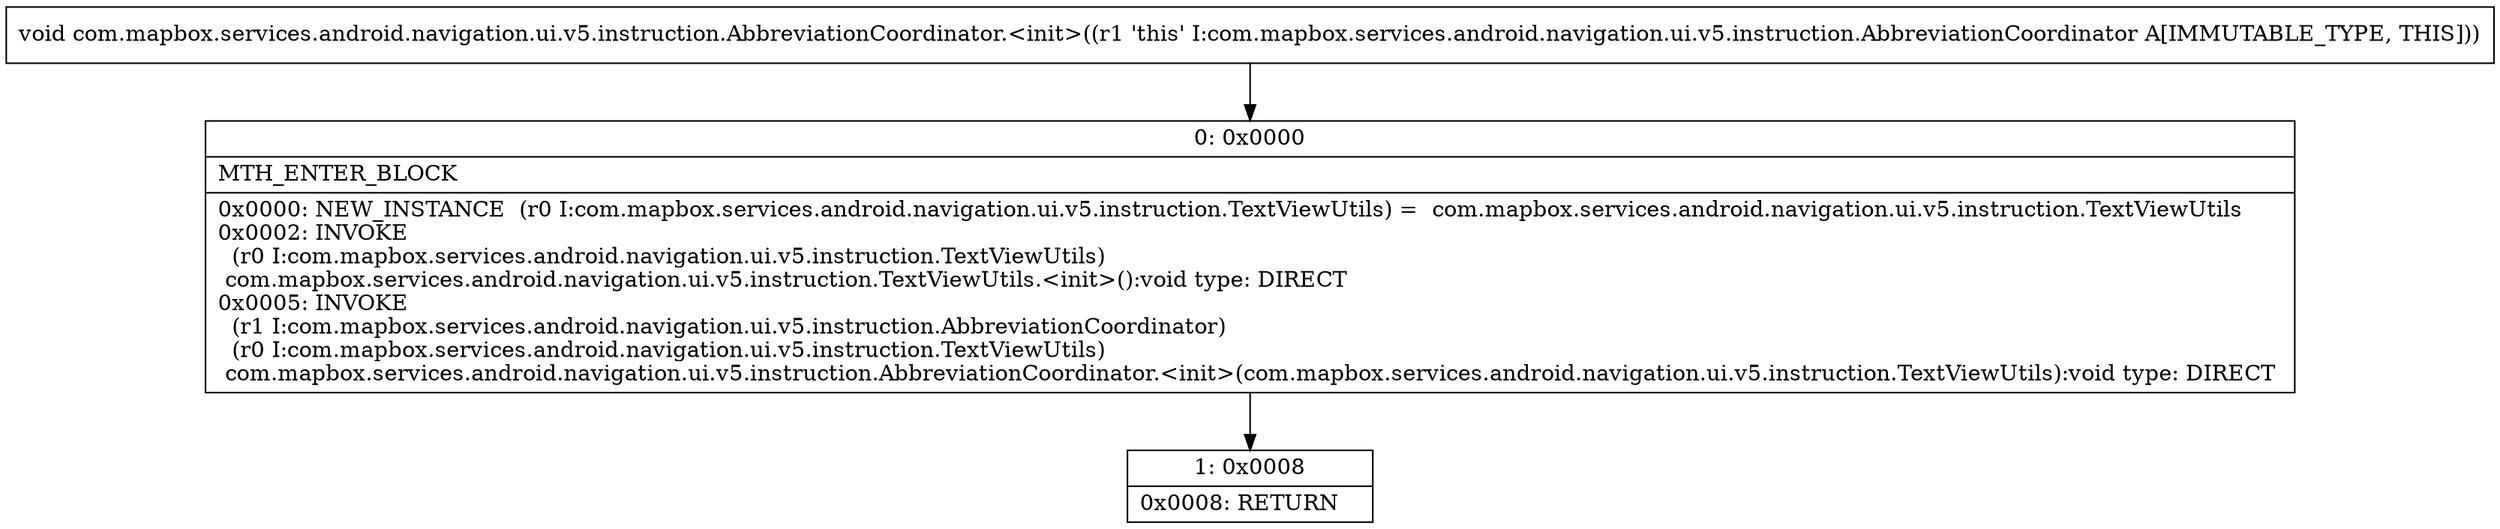 digraph "CFG forcom.mapbox.services.android.navigation.ui.v5.instruction.AbbreviationCoordinator.\<init\>()V" {
Node_0 [shape=record,label="{0\:\ 0x0000|MTH_ENTER_BLOCK\l|0x0000: NEW_INSTANCE  (r0 I:com.mapbox.services.android.navigation.ui.v5.instruction.TextViewUtils) =  com.mapbox.services.android.navigation.ui.v5.instruction.TextViewUtils \l0x0002: INVOKE  \l  (r0 I:com.mapbox.services.android.navigation.ui.v5.instruction.TextViewUtils)\l com.mapbox.services.android.navigation.ui.v5.instruction.TextViewUtils.\<init\>():void type: DIRECT \l0x0005: INVOKE  \l  (r1 I:com.mapbox.services.android.navigation.ui.v5.instruction.AbbreviationCoordinator)\l  (r0 I:com.mapbox.services.android.navigation.ui.v5.instruction.TextViewUtils)\l com.mapbox.services.android.navigation.ui.v5.instruction.AbbreviationCoordinator.\<init\>(com.mapbox.services.android.navigation.ui.v5.instruction.TextViewUtils):void type: DIRECT \l}"];
Node_1 [shape=record,label="{1\:\ 0x0008|0x0008: RETURN   \l}"];
MethodNode[shape=record,label="{void com.mapbox.services.android.navigation.ui.v5.instruction.AbbreviationCoordinator.\<init\>((r1 'this' I:com.mapbox.services.android.navigation.ui.v5.instruction.AbbreviationCoordinator A[IMMUTABLE_TYPE, THIS])) }"];
MethodNode -> Node_0;
Node_0 -> Node_1;
}

